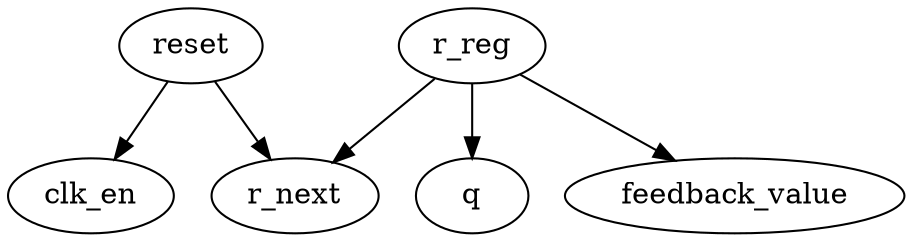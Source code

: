strict digraph "" {
	reset -> r_next	[weight=1.0];
	reset -> clk_en	[weight=1.0];
	r_reg -> q	[weight=1.0];
	r_reg -> feedback_value	[weight=1.0];
	r_reg -> r_next	[weight=1.0];
}
